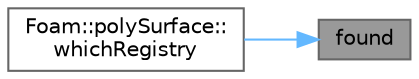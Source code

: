 digraph "found"
{
 // LATEX_PDF_SIZE
  bgcolor="transparent";
  edge [fontname=Helvetica,fontsize=10,labelfontname=Helvetica,labelfontsize=10];
  node [fontname=Helvetica,fontsize=10,shape=box,height=0.2,width=0.4];
  rankdir="RL";
  Node1 [id="Node000001",label="found",height=0.2,width=0.4,color="gray40", fillcolor="grey60", style="filled", fontcolor="black",tooltip=" "];
  Node1 -> Node2 [id="edge1_Node000001_Node000002",dir="back",color="steelblue1",style="solid",tooltip=" "];
  Node2 [id="Node000002",label="Foam::polySurface::\lwhichRegistry",height=0.2,width=0.4,color="grey40", fillcolor="white", style="filled",URL="$classFoam_1_1polySurface.html#aebab03127b76dbe5538e8cf4b7529f76",tooltip=" "];
}
